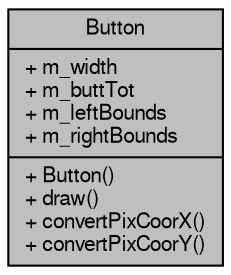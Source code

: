 digraph "Button"
{
  edge [fontname="FreeSans",fontsize="10",labelfontname="FreeSans",labelfontsize="10"];
  node [fontname="FreeSans",fontsize="10",shape=record];
  Node1 [label="{Button\n|+ m_width\l+ m_buttTot\l+ m_leftBounds\l+ m_rightBounds\l|+ Button()\l+ draw()\l+ convertPixCoorX()\l+ convertPixCoorY()\l}",height=0.2,width=0.4,color="black", fillcolor="grey75", style="filled", fontcolor="black"];
}
